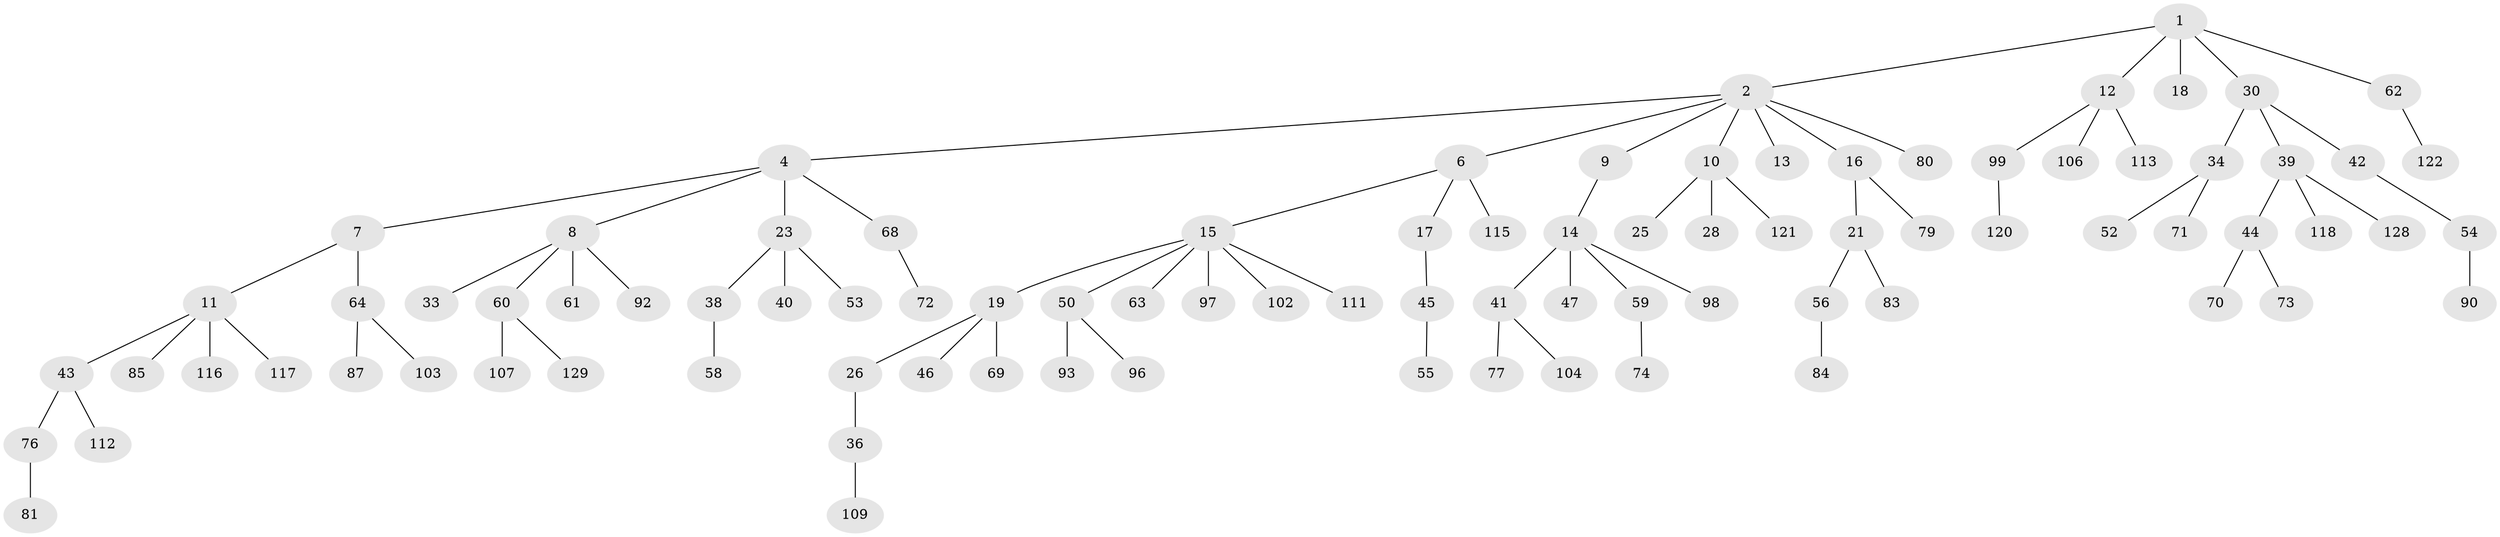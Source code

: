 // original degree distribution, {5: 0.038461538461538464, 4: 0.1, 3: 0.18461538461538463, 1: 0.5153846153846153, 2: 0.16153846153846155}
// Generated by graph-tools (version 1.1) at 2025/42/03/06/25 10:42:03]
// undirected, 90 vertices, 89 edges
graph export_dot {
graph [start="1"]
  node [color=gray90,style=filled];
  1 [super="+48"];
  2 [super="+3"];
  4 [super="+5"];
  6;
  7 [super="+51"];
  8 [super="+35"];
  9 [super="+57"];
  10 [super="+22"];
  11 [super="+29"];
  12 [super="+75"];
  13;
  14 [super="+31"];
  15 [super="+27"];
  16 [super="+20"];
  17 [super="+67"];
  18 [super="+119"];
  19 [super="+24"];
  21;
  23 [super="+32"];
  25;
  26 [super="+37"];
  28;
  30 [super="+91"];
  33 [super="+95"];
  34 [super="+66"];
  36 [super="+100"];
  38;
  39 [super="+88"];
  40 [super="+101"];
  41 [super="+65"];
  42 [super="+130"];
  43;
  44 [super="+49"];
  45 [super="+123"];
  46 [super="+127"];
  47;
  50 [super="+78"];
  52;
  53;
  54;
  55;
  56 [super="+124"];
  58;
  59;
  60 [super="+86"];
  61;
  62 [super="+110"];
  63;
  64 [super="+108"];
  68 [super="+94"];
  69;
  70;
  71 [super="+82"];
  72;
  73;
  74 [super="+89"];
  76;
  77;
  79;
  80;
  81 [super="+125"];
  83;
  84;
  85;
  87;
  90 [super="+105"];
  92;
  93;
  96;
  97;
  98;
  99;
  102;
  103;
  104 [super="+126"];
  106 [super="+114"];
  107;
  109;
  111;
  112;
  113;
  115;
  116;
  117;
  118;
  120;
  121;
  122;
  128;
  129;
  1 -- 2;
  1 -- 12;
  1 -- 18;
  1 -- 30;
  1 -- 62;
  2 -- 4;
  2 -- 10;
  2 -- 16;
  2 -- 80;
  2 -- 6;
  2 -- 9;
  2 -- 13;
  4 -- 7;
  4 -- 8;
  4 -- 23;
  4 -- 68;
  6 -- 15;
  6 -- 17;
  6 -- 115;
  7 -- 11;
  7 -- 64;
  8 -- 33;
  8 -- 61;
  8 -- 60;
  8 -- 92;
  9 -- 14;
  10 -- 25;
  10 -- 121;
  10 -- 28;
  11 -- 85;
  11 -- 116;
  11 -- 43;
  11 -- 117;
  12 -- 99;
  12 -- 113;
  12 -- 106;
  14 -- 41;
  14 -- 98;
  14 -- 59;
  14 -- 47;
  15 -- 19;
  15 -- 97;
  15 -- 102;
  15 -- 50;
  15 -- 111;
  15 -- 63;
  16 -- 21;
  16 -- 79;
  17 -- 45;
  19 -- 26;
  19 -- 69;
  19 -- 46;
  21 -- 56;
  21 -- 83;
  23 -- 38;
  23 -- 53;
  23 -- 40;
  26 -- 36;
  30 -- 34;
  30 -- 39;
  30 -- 42;
  34 -- 52;
  34 -- 71;
  36 -- 109;
  38 -- 58;
  39 -- 44;
  39 -- 118;
  39 -- 128;
  41 -- 77;
  41 -- 104;
  42 -- 54;
  43 -- 76;
  43 -- 112;
  44 -- 70;
  44 -- 73;
  45 -- 55;
  50 -- 93;
  50 -- 96;
  54 -- 90;
  56 -- 84;
  59 -- 74;
  60 -- 107;
  60 -- 129;
  62 -- 122;
  64 -- 87;
  64 -- 103;
  68 -- 72;
  76 -- 81;
  99 -- 120;
}
